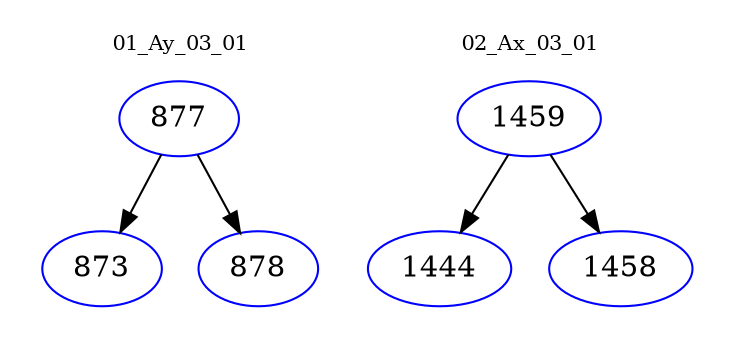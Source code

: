 digraph{
subgraph cluster_0 {
color = white
label = "01_Ay_03_01";
fontsize=10;
T0_877 [label="877", color="blue"]
T0_877 -> T0_873 [color="black"]
T0_873 [label="873", color="blue"]
T0_877 -> T0_878 [color="black"]
T0_878 [label="878", color="blue"]
}
subgraph cluster_1 {
color = white
label = "02_Ax_03_01";
fontsize=10;
T1_1459 [label="1459", color="blue"]
T1_1459 -> T1_1444 [color="black"]
T1_1444 [label="1444", color="blue"]
T1_1459 -> T1_1458 [color="black"]
T1_1458 [label="1458", color="blue"]
}
}
